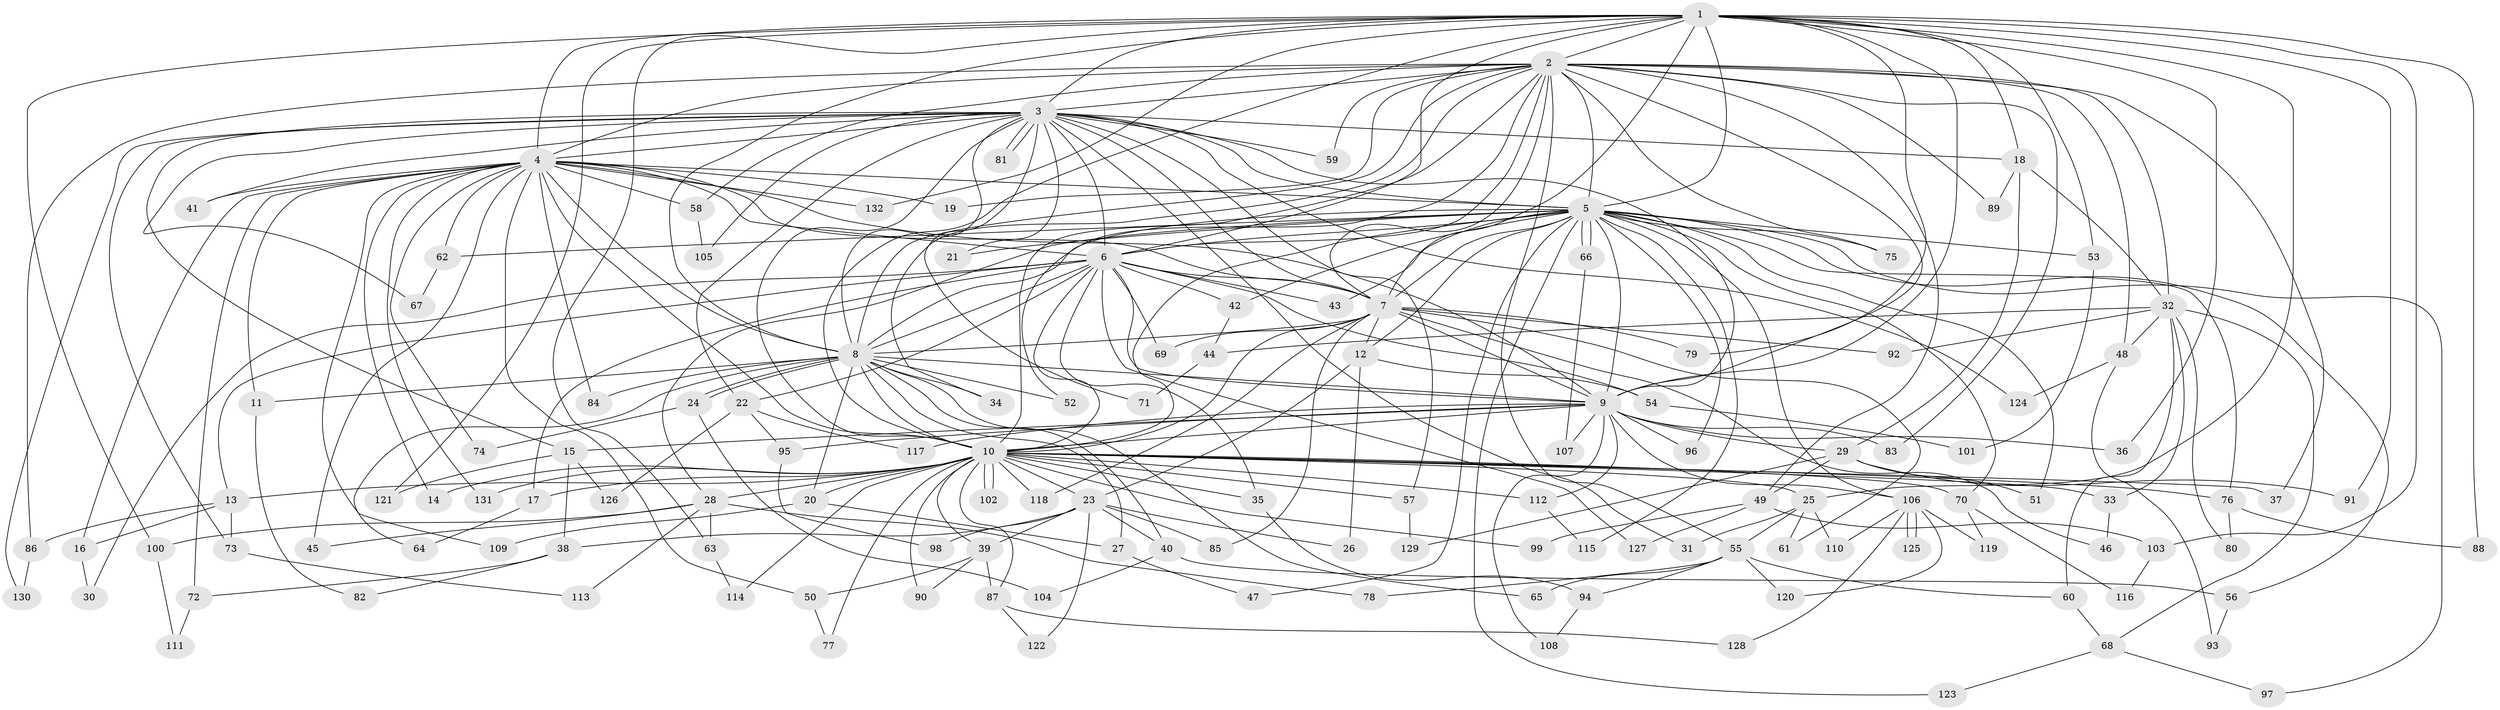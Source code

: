 // coarse degree distribution, {18: 0.018867924528301886, 3: 0.2641509433962264, 6: 0.05660377358490566, 20: 0.018867924528301886, 2: 0.07547169811320754, 15: 0.018867924528301886, 4: 0.18867924528301888, 21: 0.018867924528301886, 7: 0.05660377358490566, 17: 0.018867924528301886, 1: 0.05660377358490566, 13: 0.018867924528301886, 9: 0.018867924528301886, 5: 0.09433962264150944, 8: 0.018867924528301886, 16: 0.018867924528301886, 27: 0.018867924528301886, 19: 0.018867924528301886}
// Generated by graph-tools (version 1.1) at 2025/36/03/04/25 23:36:30]
// undirected, 132 vertices, 289 edges
graph export_dot {
  node [color=gray90,style=filled];
  1;
  2;
  3;
  4;
  5;
  6;
  7;
  8;
  9;
  10;
  11;
  12;
  13;
  14;
  15;
  16;
  17;
  18;
  19;
  20;
  21;
  22;
  23;
  24;
  25;
  26;
  27;
  28;
  29;
  30;
  31;
  32;
  33;
  34;
  35;
  36;
  37;
  38;
  39;
  40;
  41;
  42;
  43;
  44;
  45;
  46;
  47;
  48;
  49;
  50;
  51;
  52;
  53;
  54;
  55;
  56;
  57;
  58;
  59;
  60;
  61;
  62;
  63;
  64;
  65;
  66;
  67;
  68;
  69;
  70;
  71;
  72;
  73;
  74;
  75;
  76;
  77;
  78;
  79;
  80;
  81;
  82;
  83;
  84;
  85;
  86;
  87;
  88;
  89;
  90;
  91;
  92;
  93;
  94;
  95;
  96;
  97;
  98;
  99;
  100;
  101;
  102;
  103;
  104;
  105;
  106;
  107;
  108;
  109;
  110;
  111;
  112;
  113;
  114;
  115;
  116;
  117;
  118;
  119;
  120;
  121;
  122;
  123;
  124;
  125;
  126;
  127;
  128;
  129;
  130;
  131;
  132;
  1 -- 2;
  1 -- 3;
  1 -- 4;
  1 -- 5;
  1 -- 6;
  1 -- 7;
  1 -- 8;
  1 -- 9;
  1 -- 10;
  1 -- 18;
  1 -- 25;
  1 -- 36;
  1 -- 53;
  1 -- 63;
  1 -- 79;
  1 -- 88;
  1 -- 91;
  1 -- 100;
  1 -- 103;
  1 -- 121;
  1 -- 132;
  2 -- 3;
  2 -- 4;
  2 -- 5;
  2 -- 6;
  2 -- 7;
  2 -- 8;
  2 -- 9;
  2 -- 10;
  2 -- 19;
  2 -- 32;
  2 -- 34;
  2 -- 37;
  2 -- 48;
  2 -- 49;
  2 -- 52;
  2 -- 55;
  2 -- 58;
  2 -- 59;
  2 -- 75;
  2 -- 83;
  2 -- 86;
  2 -- 89;
  3 -- 4;
  3 -- 5;
  3 -- 6;
  3 -- 7;
  3 -- 8;
  3 -- 9;
  3 -- 10;
  3 -- 15;
  3 -- 18;
  3 -- 21;
  3 -- 22;
  3 -- 31;
  3 -- 41;
  3 -- 57;
  3 -- 59;
  3 -- 67;
  3 -- 71;
  3 -- 73;
  3 -- 81;
  3 -- 81;
  3 -- 105;
  3 -- 124;
  3 -- 130;
  4 -- 5;
  4 -- 6;
  4 -- 7;
  4 -- 8;
  4 -- 9;
  4 -- 10;
  4 -- 11;
  4 -- 14;
  4 -- 16;
  4 -- 19;
  4 -- 41;
  4 -- 45;
  4 -- 50;
  4 -- 58;
  4 -- 62;
  4 -- 72;
  4 -- 74;
  4 -- 84;
  4 -- 109;
  4 -- 131;
  4 -- 132;
  5 -- 6;
  5 -- 7;
  5 -- 8;
  5 -- 9;
  5 -- 10;
  5 -- 12;
  5 -- 21;
  5 -- 28;
  5 -- 42;
  5 -- 43;
  5 -- 47;
  5 -- 51;
  5 -- 53;
  5 -- 56;
  5 -- 62;
  5 -- 66;
  5 -- 66;
  5 -- 70;
  5 -- 75;
  5 -- 76;
  5 -- 96;
  5 -- 97;
  5 -- 106;
  5 -- 115;
  5 -- 123;
  6 -- 7;
  6 -- 8;
  6 -- 9;
  6 -- 10;
  6 -- 13;
  6 -- 17;
  6 -- 22;
  6 -- 30;
  6 -- 35;
  6 -- 42;
  6 -- 43;
  6 -- 54;
  6 -- 69;
  6 -- 127;
  7 -- 8;
  7 -- 9;
  7 -- 10;
  7 -- 12;
  7 -- 46;
  7 -- 61;
  7 -- 69;
  7 -- 79;
  7 -- 85;
  7 -- 92;
  7 -- 118;
  8 -- 9;
  8 -- 10;
  8 -- 11;
  8 -- 20;
  8 -- 24;
  8 -- 24;
  8 -- 27;
  8 -- 34;
  8 -- 40;
  8 -- 52;
  8 -- 64;
  8 -- 65;
  8 -- 84;
  9 -- 10;
  9 -- 15;
  9 -- 29;
  9 -- 36;
  9 -- 83;
  9 -- 95;
  9 -- 96;
  9 -- 106;
  9 -- 107;
  9 -- 108;
  9 -- 112;
  9 -- 117;
  10 -- 13;
  10 -- 14;
  10 -- 17;
  10 -- 20;
  10 -- 23;
  10 -- 25;
  10 -- 28;
  10 -- 33;
  10 -- 35;
  10 -- 37;
  10 -- 39;
  10 -- 57;
  10 -- 70;
  10 -- 76;
  10 -- 77;
  10 -- 87;
  10 -- 90;
  10 -- 99;
  10 -- 102;
  10 -- 102;
  10 -- 112;
  10 -- 114;
  10 -- 118;
  10 -- 131;
  11 -- 82;
  12 -- 23;
  12 -- 26;
  12 -- 54;
  13 -- 16;
  13 -- 73;
  13 -- 86;
  15 -- 38;
  15 -- 121;
  15 -- 126;
  16 -- 30;
  17 -- 64;
  18 -- 29;
  18 -- 32;
  18 -- 89;
  20 -- 27;
  20 -- 109;
  22 -- 95;
  22 -- 117;
  22 -- 126;
  23 -- 26;
  23 -- 38;
  23 -- 39;
  23 -- 40;
  23 -- 85;
  23 -- 98;
  23 -- 122;
  24 -- 74;
  24 -- 104;
  25 -- 31;
  25 -- 55;
  25 -- 61;
  25 -- 110;
  27 -- 47;
  28 -- 45;
  28 -- 63;
  28 -- 78;
  28 -- 100;
  28 -- 113;
  29 -- 49;
  29 -- 51;
  29 -- 91;
  29 -- 129;
  32 -- 33;
  32 -- 44;
  32 -- 48;
  32 -- 60;
  32 -- 68;
  32 -- 80;
  32 -- 92;
  33 -- 46;
  35 -- 94;
  38 -- 72;
  38 -- 82;
  39 -- 50;
  39 -- 87;
  39 -- 90;
  40 -- 56;
  40 -- 104;
  42 -- 44;
  44 -- 71;
  48 -- 93;
  48 -- 124;
  49 -- 99;
  49 -- 103;
  49 -- 127;
  50 -- 77;
  53 -- 101;
  54 -- 101;
  55 -- 60;
  55 -- 65;
  55 -- 78;
  55 -- 94;
  55 -- 120;
  56 -- 93;
  57 -- 129;
  58 -- 105;
  60 -- 68;
  62 -- 67;
  63 -- 114;
  66 -- 107;
  68 -- 97;
  68 -- 123;
  70 -- 116;
  70 -- 119;
  72 -- 111;
  73 -- 113;
  76 -- 80;
  76 -- 88;
  86 -- 130;
  87 -- 122;
  87 -- 128;
  94 -- 108;
  95 -- 98;
  100 -- 111;
  103 -- 116;
  106 -- 110;
  106 -- 119;
  106 -- 120;
  106 -- 125;
  106 -- 125;
  106 -- 128;
  112 -- 115;
}
